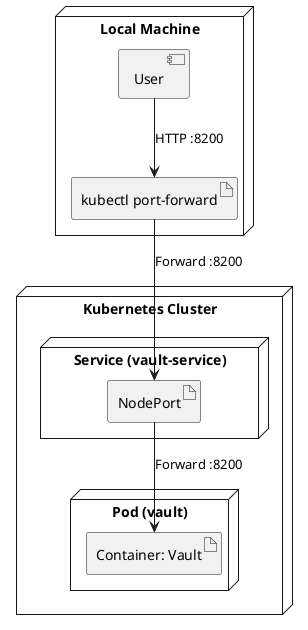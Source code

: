 @startuml
node "Local Machine" {
  artifact "kubectl port-forward" as PortForward
  [User] --> PortForward : HTTP :8200
}

node "Kubernetes Cluster" {
  node "Service (vault-service)" {
    artifact "NodePort" as Service
  }
  node "Pod (vault)" {
    artifact "Container: Vault" as VaultContainer
  }

  Service --> VaultContainer : Forward :8200
}

PortForward --> Service : Forward :8200
@enduml
